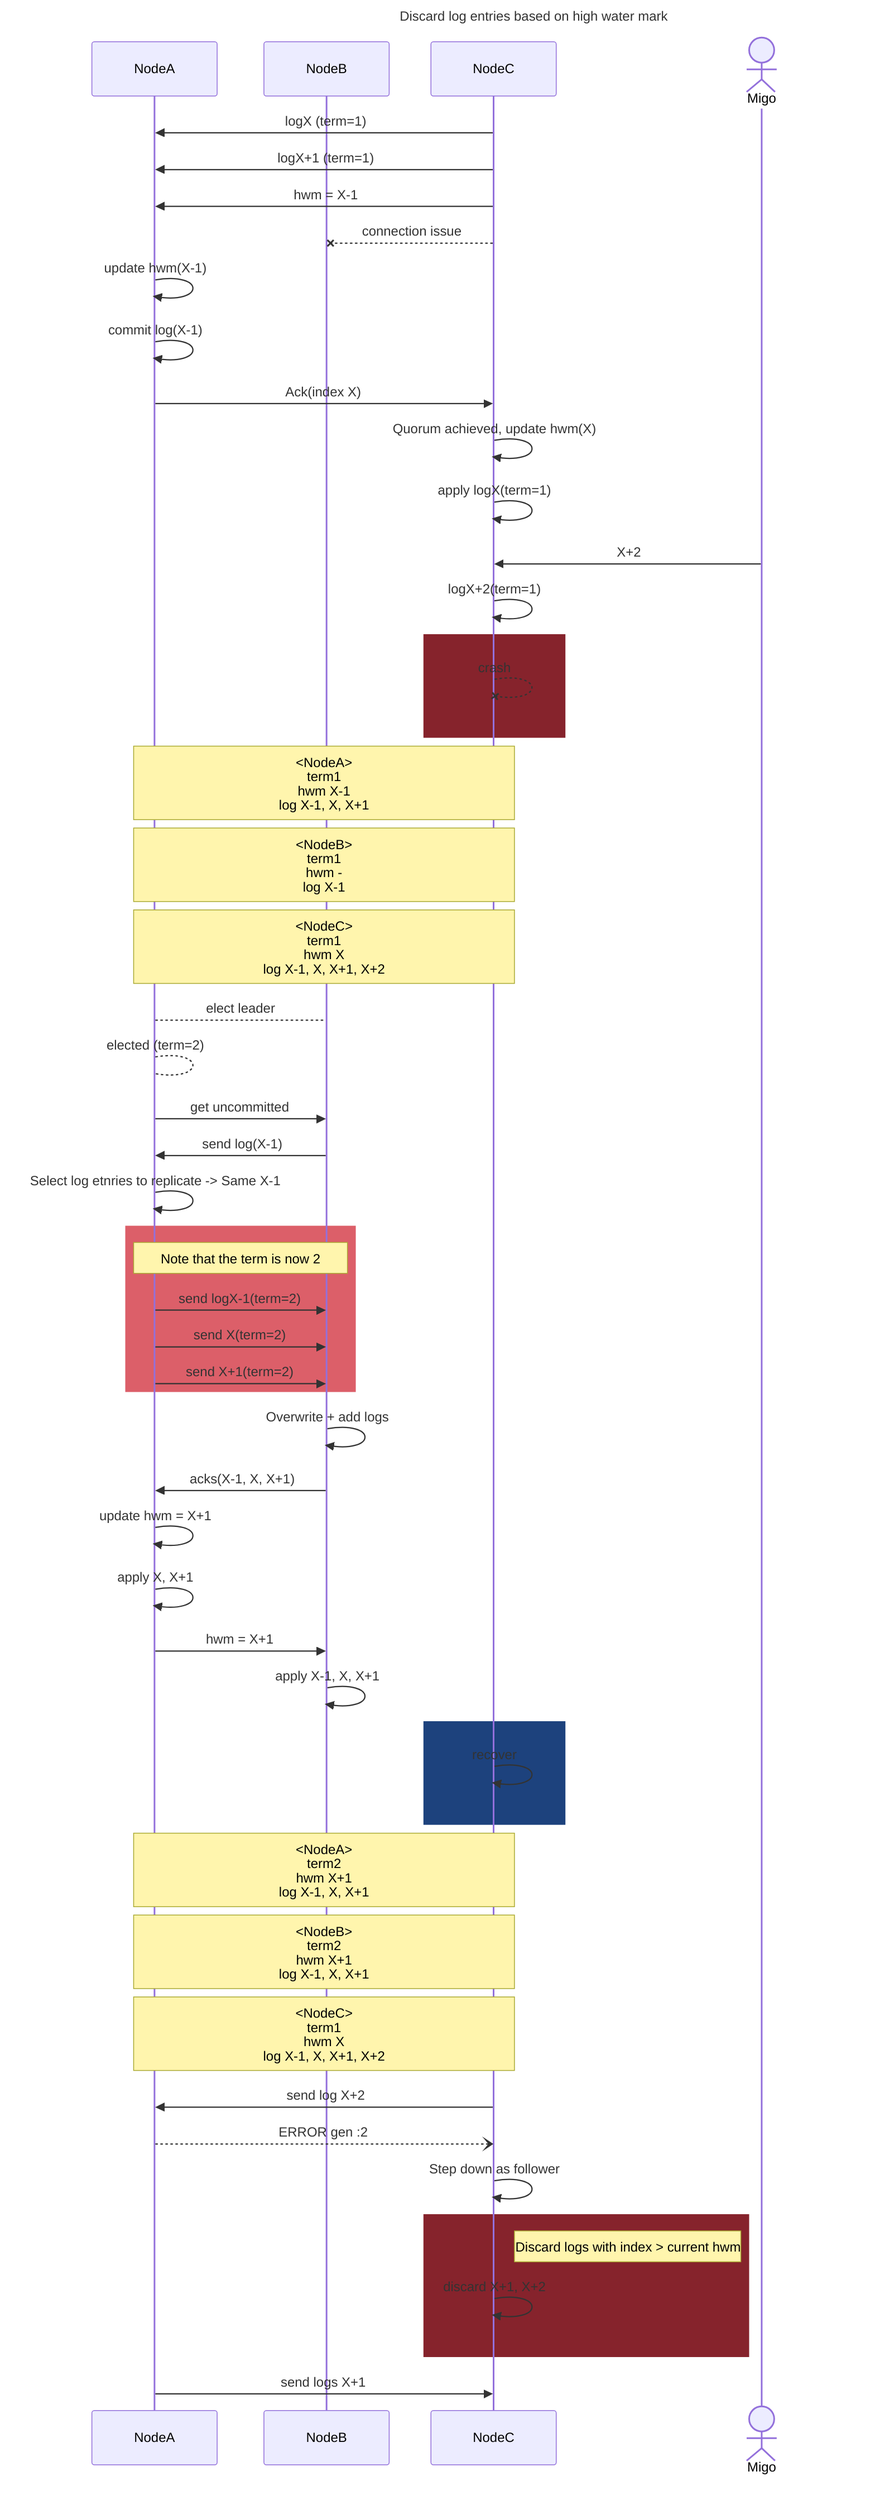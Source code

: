 ---
title : Discard log entries based on high water mark
---
sequenceDiagram
    participant A as NodeA
    participant B as NodeB
    participant C as NodeC
    Actor Migo

    C ->> A : logX (term=1)
    C ->> A : logX+1 (term=1)
    C ->> A : hwm = X-1

    C --x B : connection issue

    A ->> A : update hwm(X-1)
    A ->> A : commit log(X-1)
    A ->> C : Ack(index X)

    C ->> C : Quorum achieved, update hwm(X)
    C ->> C : apply logX(term=1)
    Migo ->> C : X+2
    C ->> C : logX+2(term=1)
    rect rgb(134, 35, 44)
    C --x C : crash
    end

    Note over A,C : <NodeA><br>term1<br>hwm X-1<br>log X-1, X, X+1
    Note over A,C : <NodeB><br>term1<br>hwm -<br>log X-1
    Note over A,C : <NodeC><br>term1<br>hwm X<br>log X-1, X, X+1, X+2

    A --> B : elect leader
    A --> A : elected (term=2)
    A ->> B : get uncommitted
    B ->> A : send log(X-1)
    A ->> A : Select log etnries to replicate -> Same X-1
    rect rgb(220, 95, 105)
    note over A,B : Note that the term is now 2
    A ->> B : send logX-1(term=2) 
    A ->> B : send X(term=2) 
    A ->> B : send X+1(term=2) 
    end

    B ->> B : Overwrite + add logs
    B ->> A : acks(X-1, X, X+1)

    A ->> A : update hwm = X+1
    A ->> A : apply X, X+1
    A ->> B : hwm = X+1
    B ->> B : apply X-1, X, X+1
    

    rect rgb(29, 66, 125)
    C ->> C : recover
    end

    
    Note over A,C : <NodeA><br>term2<br>hwm X+1<br>log X-1, X, X+1
    Note over A,C : <NodeB><br>term2<br>hwm X+1<br>log X-1, X, X+1
    Note over A,C : <NodeC><br>term1<br>hwm X<br>log X-1, X, X+1, X+2


    C ->> A : send log X+2
    A --) C : ERROR gen :2
    C ->> C : Step down as follower
    rect rgb(134, 35, 44) 
    Note right of C: Discard logs with index > current hwm
    C ->> C : discard X+1, X+2
    end
    A ->> C : send logs X+1